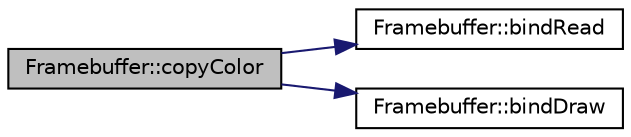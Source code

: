 digraph "Framebuffer::copyColor"
{
  edge [fontname="Helvetica",fontsize="10",labelfontname="Helvetica",labelfontsize="10"];
  node [fontname="Helvetica",fontsize="10",shape=record];
  rankdir="LR";
  Node1 [label="Framebuffer::copyColor",height=0.2,width=0.4,color="black", fillcolor="grey75", style="filled", fontcolor="black"];
  Node1 -> Node2 [color="midnightblue",fontsize="10",style="solid",fontname="Helvetica"];
  Node2 [label="Framebuffer::bindRead",height=0.2,width=0.4,color="black", fillcolor="white", style="filled",URL="$class_framebuffer.html#a9f14f58040d7d242f28dad5aff1a5564"];
  Node1 -> Node3 [color="midnightblue",fontsize="10",style="solid",fontname="Helvetica"];
  Node3 [label="Framebuffer::bindDraw",height=0.2,width=0.4,color="black", fillcolor="white", style="filled",URL="$class_framebuffer.html#a4106324f9cffad333255ce5dab0d4c73"];
}
